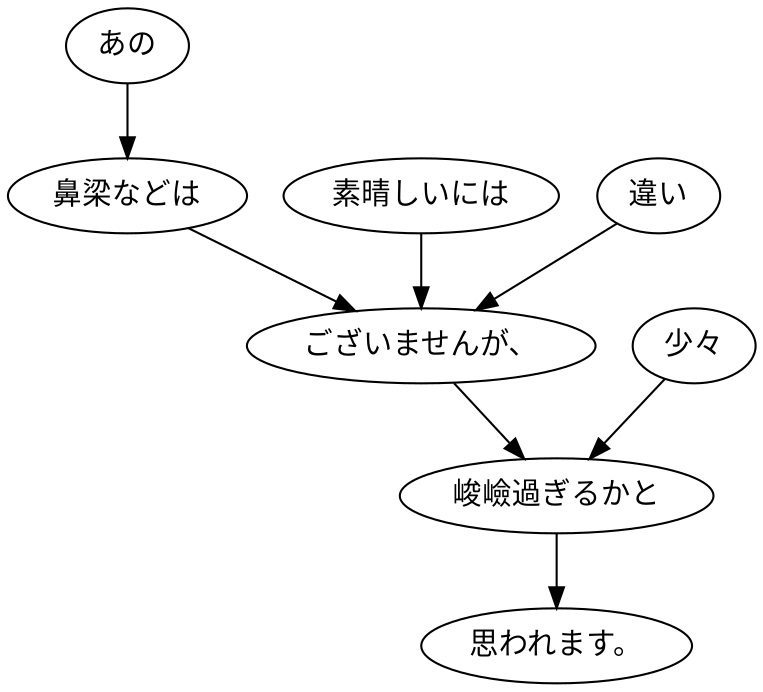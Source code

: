digraph graph1986 {
	node0 [label="あの"];
	node1 [label="鼻梁などは"];
	node2 [label="素晴しいには"];
	node3 [label="違い"];
	node4 [label="ございませんが、"];
	node5 [label="少々"];
	node6 [label="峻嶮過ぎるかと"];
	node7 [label="思われます。"];
	node0 -> node1;
	node1 -> node4;
	node2 -> node4;
	node3 -> node4;
	node4 -> node6;
	node5 -> node6;
	node6 -> node7;
}
